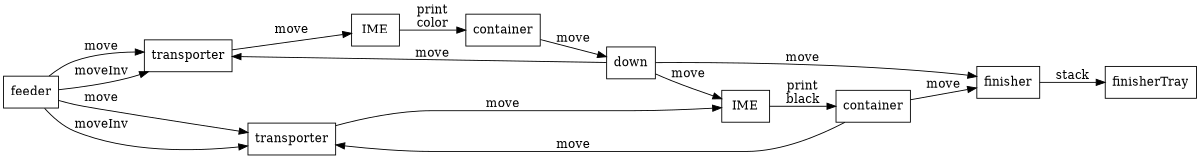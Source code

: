 /* parcprinterDirectGraph. */
digraph parcprinterDirectGraph{ 
	rankdir=LR;
	size="8,5"; 
	node [shape=box];
	
	1[label="feeder"]; 2[label="transporter"]; 3[label="transporter"]; 4[label="IME"]; 
	5[label="IME"]; 6[label="container"]; 7[label="down"]; 8[label="container"];
	9[label="finisher"]; 
	10[label="finisherTray"]; 
	//11[label="finisher2Exit"]; 
	
	1->2 [ label="move" ]
	1->2 [ label="moveInv" ]
	1->3 [ label="move" ]
	1->3 [ label="moveInv" ]
	2->4 [ label="move" ]
	3->5 [label="move" ]
	4->8 [ label="print\nblack" ]
	5->6 [label="print\ncolor" ]
	6->7 [label="move" ]
	7->9 [label="move" ]
	7->4 [label="move" ]
	7->3 [label="move" ]
	8->9 [label="move" ]
	8->2 [label="move" ]
	9->10 [label="stack" ]
	//9->11 [label="stack" ]
}